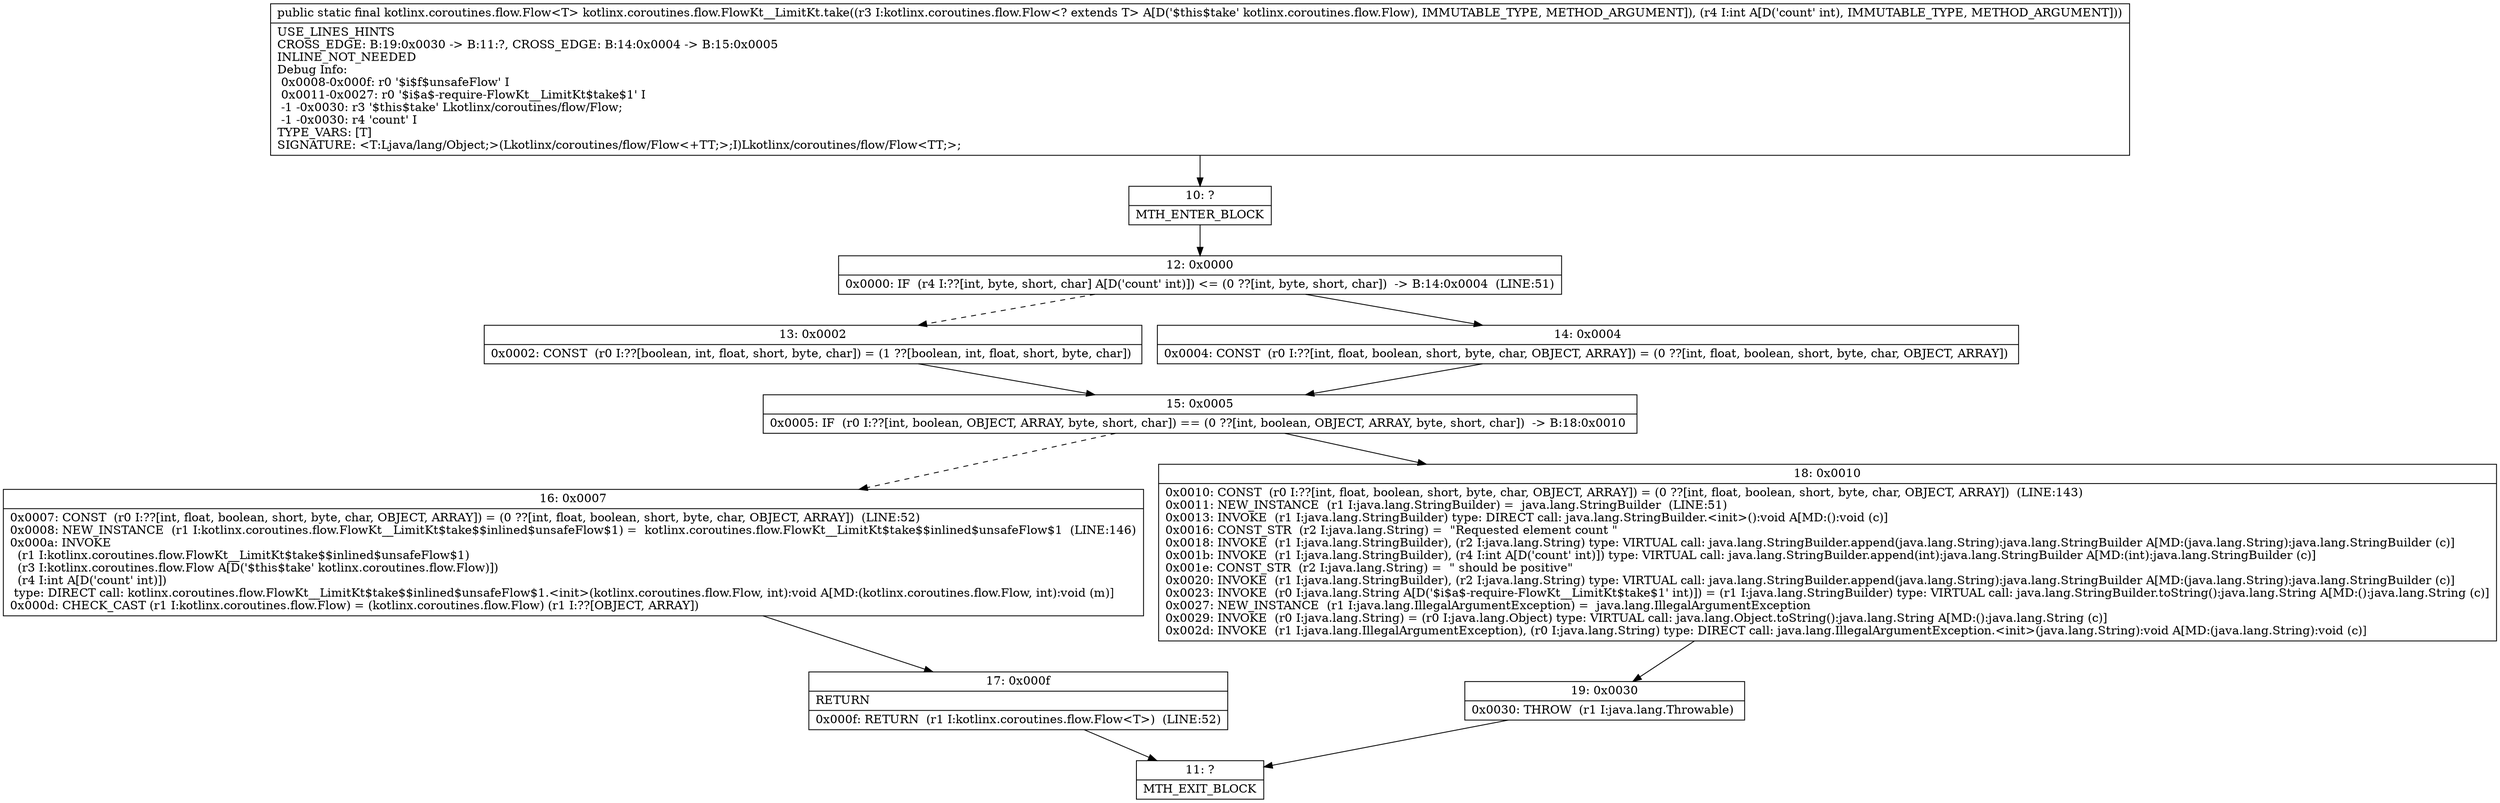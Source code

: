 digraph "CFG forkotlinx.coroutines.flow.FlowKt__LimitKt.take(Lkotlinx\/coroutines\/flow\/Flow;I)Lkotlinx\/coroutines\/flow\/Flow;" {
Node_10 [shape=record,label="{10\:\ ?|MTH_ENTER_BLOCK\l}"];
Node_12 [shape=record,label="{12\:\ 0x0000|0x0000: IF  (r4 I:??[int, byte, short, char] A[D('count' int)]) \<= (0 ??[int, byte, short, char])  \-\> B:14:0x0004  (LINE:51)\l}"];
Node_13 [shape=record,label="{13\:\ 0x0002|0x0002: CONST  (r0 I:??[boolean, int, float, short, byte, char]) = (1 ??[boolean, int, float, short, byte, char]) \l}"];
Node_15 [shape=record,label="{15\:\ 0x0005|0x0005: IF  (r0 I:??[int, boolean, OBJECT, ARRAY, byte, short, char]) == (0 ??[int, boolean, OBJECT, ARRAY, byte, short, char])  \-\> B:18:0x0010 \l}"];
Node_16 [shape=record,label="{16\:\ 0x0007|0x0007: CONST  (r0 I:??[int, float, boolean, short, byte, char, OBJECT, ARRAY]) = (0 ??[int, float, boolean, short, byte, char, OBJECT, ARRAY])  (LINE:52)\l0x0008: NEW_INSTANCE  (r1 I:kotlinx.coroutines.flow.FlowKt__LimitKt$take$$inlined$unsafeFlow$1) =  kotlinx.coroutines.flow.FlowKt__LimitKt$take$$inlined$unsafeFlow$1  (LINE:146)\l0x000a: INVOKE  \l  (r1 I:kotlinx.coroutines.flow.FlowKt__LimitKt$take$$inlined$unsafeFlow$1)\l  (r3 I:kotlinx.coroutines.flow.Flow A[D('$this$take' kotlinx.coroutines.flow.Flow)])\l  (r4 I:int A[D('count' int)])\l type: DIRECT call: kotlinx.coroutines.flow.FlowKt__LimitKt$take$$inlined$unsafeFlow$1.\<init\>(kotlinx.coroutines.flow.Flow, int):void A[MD:(kotlinx.coroutines.flow.Flow, int):void (m)]\l0x000d: CHECK_CAST (r1 I:kotlinx.coroutines.flow.Flow) = (kotlinx.coroutines.flow.Flow) (r1 I:??[OBJECT, ARRAY]) \l}"];
Node_17 [shape=record,label="{17\:\ 0x000f|RETURN\l|0x000f: RETURN  (r1 I:kotlinx.coroutines.flow.Flow\<T\>)  (LINE:52)\l}"];
Node_11 [shape=record,label="{11\:\ ?|MTH_EXIT_BLOCK\l}"];
Node_18 [shape=record,label="{18\:\ 0x0010|0x0010: CONST  (r0 I:??[int, float, boolean, short, byte, char, OBJECT, ARRAY]) = (0 ??[int, float, boolean, short, byte, char, OBJECT, ARRAY])  (LINE:143)\l0x0011: NEW_INSTANCE  (r1 I:java.lang.StringBuilder) =  java.lang.StringBuilder  (LINE:51)\l0x0013: INVOKE  (r1 I:java.lang.StringBuilder) type: DIRECT call: java.lang.StringBuilder.\<init\>():void A[MD:():void (c)]\l0x0016: CONST_STR  (r2 I:java.lang.String) =  \"Requested element count \" \l0x0018: INVOKE  (r1 I:java.lang.StringBuilder), (r2 I:java.lang.String) type: VIRTUAL call: java.lang.StringBuilder.append(java.lang.String):java.lang.StringBuilder A[MD:(java.lang.String):java.lang.StringBuilder (c)]\l0x001b: INVOKE  (r1 I:java.lang.StringBuilder), (r4 I:int A[D('count' int)]) type: VIRTUAL call: java.lang.StringBuilder.append(int):java.lang.StringBuilder A[MD:(int):java.lang.StringBuilder (c)]\l0x001e: CONST_STR  (r2 I:java.lang.String) =  \" should be positive\" \l0x0020: INVOKE  (r1 I:java.lang.StringBuilder), (r2 I:java.lang.String) type: VIRTUAL call: java.lang.StringBuilder.append(java.lang.String):java.lang.StringBuilder A[MD:(java.lang.String):java.lang.StringBuilder (c)]\l0x0023: INVOKE  (r0 I:java.lang.String A[D('$i$a$\-require\-FlowKt__LimitKt$take$1' int)]) = (r1 I:java.lang.StringBuilder) type: VIRTUAL call: java.lang.StringBuilder.toString():java.lang.String A[MD:():java.lang.String (c)]\l0x0027: NEW_INSTANCE  (r1 I:java.lang.IllegalArgumentException) =  java.lang.IllegalArgumentException \l0x0029: INVOKE  (r0 I:java.lang.String) = (r0 I:java.lang.Object) type: VIRTUAL call: java.lang.Object.toString():java.lang.String A[MD:():java.lang.String (c)]\l0x002d: INVOKE  (r1 I:java.lang.IllegalArgumentException), (r0 I:java.lang.String) type: DIRECT call: java.lang.IllegalArgumentException.\<init\>(java.lang.String):void A[MD:(java.lang.String):void (c)]\l}"];
Node_19 [shape=record,label="{19\:\ 0x0030|0x0030: THROW  (r1 I:java.lang.Throwable) \l}"];
Node_14 [shape=record,label="{14\:\ 0x0004|0x0004: CONST  (r0 I:??[int, float, boolean, short, byte, char, OBJECT, ARRAY]) = (0 ??[int, float, boolean, short, byte, char, OBJECT, ARRAY]) \l}"];
MethodNode[shape=record,label="{public static final kotlinx.coroutines.flow.Flow\<T\> kotlinx.coroutines.flow.FlowKt__LimitKt.take((r3 I:kotlinx.coroutines.flow.Flow\<? extends T\> A[D('$this$take' kotlinx.coroutines.flow.Flow), IMMUTABLE_TYPE, METHOD_ARGUMENT]), (r4 I:int A[D('count' int), IMMUTABLE_TYPE, METHOD_ARGUMENT]))  | USE_LINES_HINTS\lCROSS_EDGE: B:19:0x0030 \-\> B:11:?, CROSS_EDGE: B:14:0x0004 \-\> B:15:0x0005\lINLINE_NOT_NEEDED\lDebug Info:\l  0x0008\-0x000f: r0 '$i$f$unsafeFlow' I\l  0x0011\-0x0027: r0 '$i$a$\-require\-FlowKt__LimitKt$take$1' I\l  \-1 \-0x0030: r3 '$this$take' Lkotlinx\/coroutines\/flow\/Flow;\l  \-1 \-0x0030: r4 'count' I\lTYPE_VARS: [T]\lSIGNATURE: \<T:Ljava\/lang\/Object;\>(Lkotlinx\/coroutines\/flow\/Flow\<+TT;\>;I)Lkotlinx\/coroutines\/flow\/Flow\<TT;\>;\l}"];
MethodNode -> Node_10;Node_10 -> Node_12;
Node_12 -> Node_13[style=dashed];
Node_12 -> Node_14;
Node_13 -> Node_15;
Node_15 -> Node_16[style=dashed];
Node_15 -> Node_18;
Node_16 -> Node_17;
Node_17 -> Node_11;
Node_18 -> Node_19;
Node_19 -> Node_11;
Node_14 -> Node_15;
}

